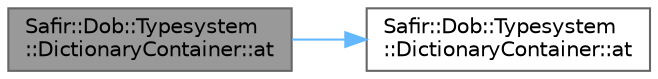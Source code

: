 digraph "Safir::Dob::Typesystem::DictionaryContainer::at"
{
 // LATEX_PDF_SIZE
  bgcolor="transparent";
  edge [fontname=Helvetica,fontsize=10,labelfontname=Helvetica,labelfontsize=10];
  node [fontname=Helvetica,fontsize=10,shape=box,height=0.2,width=0.4];
  rankdir="LR";
  Node1 [label="Safir::Dob::Typesystem\l::DictionaryContainer::at",height=0.2,width=0.4,color="gray40", fillcolor="grey60", style="filled", fontcolor="black",tooltip="Like operator[], but throws std::out_of_range if key is not in dictionary."];
  Node1 -> Node2 [color="steelblue1",style="solid"];
  Node2 [label="Safir::Dob::Typesystem\l::DictionaryContainer::at",height=0.2,width=0.4,color="grey40", fillcolor="white", style="filled",URL="$a01427.html#a18602355d81ada423095e0845530ddb2",tooltip="Like operator[], but throws std::out_of_range if key is not in dictionary."];
}
